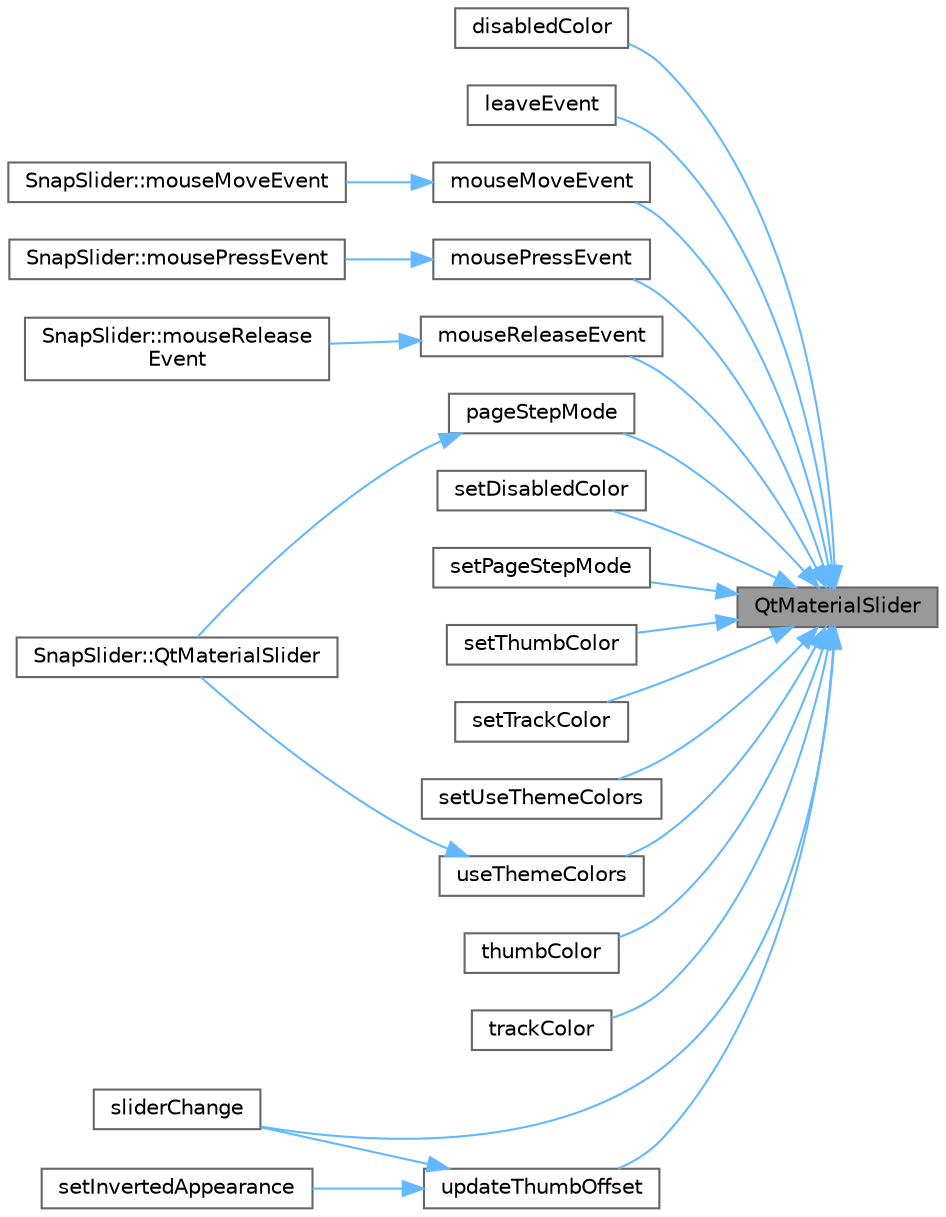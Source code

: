 digraph "QtMaterialSlider"
{
 // LATEX_PDF_SIZE
  bgcolor="transparent";
  edge [fontname=Helvetica,fontsize=10,labelfontname=Helvetica,labelfontsize=10];
  node [fontname=Helvetica,fontsize=10,shape=box,height=0.2,width=0.4];
  rankdir="RL";
  Node1 [id="Node000001",label="QtMaterialSlider",height=0.2,width=0.4,color="gray40", fillcolor="grey60", style="filled", fontcolor="black",tooltip="构造函数"];
  Node1 -> Node2 [id="edge1_Node000001_Node000002",dir="back",color="steelblue1",style="solid",tooltip=" "];
  Node2 [id="Node000002",label="disabledColor",height=0.2,width=0.4,color="grey40", fillcolor="white", style="filled",URL="$class_qt_material_slider.html#af32b9c22a974a412c0f71af51a7e7fb5",tooltip="获取禁用状态颜色"];
  Node1 -> Node3 [id="edge2_Node000001_Node000003",dir="back",color="steelblue1",style="solid",tooltip=" "];
  Node3 [id="Node000003",label="leaveEvent",height=0.2,width=0.4,color="grey40", fillcolor="white", style="filled",URL="$class_qt_material_slider.html#a151107dacc9d04b1eec4f1b431e61c40",tooltip="鼠标离开事件"];
  Node1 -> Node4 [id="edge3_Node000001_Node000004",dir="back",color="steelblue1",style="solid",tooltip=" "];
  Node4 [id="Node000004",label="mouseMoveEvent",height=0.2,width=0.4,color="grey40", fillcolor="white", style="filled",URL="$class_qt_material_slider.html#a640ab8b18d41d6488344e10a825426ba",tooltip="鼠标移动事件"];
  Node4 -> Node5 [id="edge4_Node000004_Node000005",dir="back",color="steelblue1",style="solid",tooltip=" "];
  Node5 [id="Node000005",label="SnapSlider::mouseMoveEvent",height=0.2,width=0.4,color="grey40", fillcolor="white", style="filled",URL="$class_snap_slider.html#a4d538d95963e25c7a27250e441321d72",tooltip="鼠标移动事件"];
  Node1 -> Node6 [id="edge5_Node000001_Node000006",dir="back",color="steelblue1",style="solid",tooltip=" "];
  Node6 [id="Node000006",label="mousePressEvent",height=0.2,width=0.4,color="grey40", fillcolor="white", style="filled",URL="$class_qt_material_slider.html#ad42823c78fefc7a77bd5ce1d22e43a89",tooltip="鼠标按下事件"];
  Node6 -> Node7 [id="edge6_Node000006_Node000007",dir="back",color="steelblue1",style="solid",tooltip=" "];
  Node7 [id="Node000007",label="SnapSlider::mousePressEvent",height=0.2,width=0.4,color="grey40", fillcolor="white", style="filled",URL="$class_snap_slider.html#a7523c71b2bf60975302287ec8923f80e",tooltip="鼠标按下事件"];
  Node1 -> Node8 [id="edge7_Node000001_Node000008",dir="back",color="steelblue1",style="solid",tooltip=" "];
  Node8 [id="Node000008",label="mouseReleaseEvent",height=0.2,width=0.4,color="grey40", fillcolor="white", style="filled",URL="$class_qt_material_slider.html#a2af1ef690b0504bb681854d26146464c",tooltip="鼠标释放事件"];
  Node8 -> Node9 [id="edge8_Node000008_Node000009",dir="back",color="steelblue1",style="solid",tooltip=" "];
  Node9 [id="Node000009",label="SnapSlider::mouseRelease\lEvent",height=0.2,width=0.4,color="grey40", fillcolor="white", style="filled",URL="$class_snap_slider.html#a2de3e1806dc8e5d659fc1f35545a5b87",tooltip="鼠标释放事件"];
  Node1 -> Node10 [id="edge9_Node000001_Node000010",dir="back",color="steelblue1",style="solid",tooltip=" "];
  Node10 [id="Node000010",label="pageStepMode",height=0.2,width=0.4,color="grey40", fillcolor="white", style="filled",URL="$class_qt_material_slider.html#a6755c6d675bbb3ba9f6fa60db4f36786",tooltip="获取页面步进模式"];
  Node10 -> Node11 [id="edge10_Node000010_Node000011",dir="back",color="steelblue1",style="solid",tooltip=" "];
  Node11 [id="Node000011",label="SnapSlider::QtMaterialSlider",height=0.2,width=0.4,color="grey40", fillcolor="white", style="filled",URL="$class_snap_slider.html#aca4b3f4fc19f287254cfdc870bf82ead",tooltip="构造函数"];
  Node1 -> Node12 [id="edge11_Node000001_Node000012",dir="back",color="steelblue1",style="solid",tooltip=" "];
  Node12 [id="Node000012",label="setDisabledColor",height=0.2,width=0.4,color="grey40", fillcolor="white", style="filled",URL="$class_qt_material_slider.html#a9e602a8bafb2087f01c50b99901f7539",tooltip="设置禁用状态颜色"];
  Node1 -> Node13 [id="edge12_Node000001_Node000013",dir="back",color="steelblue1",style="solid",tooltip=" "];
  Node13 [id="Node000013",label="setPageStepMode",height=0.2,width=0.4,color="grey40", fillcolor="white", style="filled",URL="$class_qt_material_slider.html#af6907beb3c8db0b1148759f1b7540eae",tooltip="设置页面步进模式"];
  Node1 -> Node14 [id="edge13_Node000001_Node000014",dir="back",color="steelblue1",style="solid",tooltip=" "];
  Node14 [id="Node000014",label="setThumbColor",height=0.2,width=0.4,color="grey40", fillcolor="white", style="filled",URL="$class_qt_material_slider.html#a2b9e2c6696613f9e9aca5a40ea096918",tooltip="设置滑块颜色"];
  Node1 -> Node15 [id="edge14_Node000001_Node000015",dir="back",color="steelblue1",style="solid",tooltip=" "];
  Node15 [id="Node000015",label="setTrackColor",height=0.2,width=0.4,color="grey40", fillcolor="white", style="filled",URL="$class_qt_material_slider.html#a157fee591a9834f5a7a0245c65cac6ab",tooltip="设置轨道颜色"];
  Node1 -> Node16 [id="edge15_Node000001_Node000016",dir="back",color="steelblue1",style="solid",tooltip=" "];
  Node16 [id="Node000016",label="setUseThemeColors",height=0.2,width=0.4,color="grey40", fillcolor="white", style="filled",URL="$class_qt_material_slider.html#ac18ecdbb1119e3d1ce7ce2de14a7a480",tooltip="设置是否使用主题颜色"];
  Node1 -> Node17 [id="edge16_Node000001_Node000017",dir="back",color="steelblue1",style="solid",tooltip=" "];
  Node17 [id="Node000017",label="sliderChange",height=0.2,width=0.4,color="grey40", fillcolor="white", style="filled",URL="$class_qt_material_slider.html#a02f607a38780b689371ce743c5e9d109",tooltip="滑块变化处理"];
  Node1 -> Node18 [id="edge17_Node000001_Node000018",dir="back",color="steelblue1",style="solid",tooltip=" "];
  Node18 [id="Node000018",label="thumbColor",height=0.2,width=0.4,color="grey40", fillcolor="white", style="filled",URL="$class_qt_material_slider.html#a26e4265e186476a9a29beed5295fc03b",tooltip="获取滑块颜色"];
  Node1 -> Node19 [id="edge18_Node000001_Node000019",dir="back",color="steelblue1",style="solid",tooltip=" "];
  Node19 [id="Node000019",label="trackColor",height=0.2,width=0.4,color="grey40", fillcolor="white", style="filled",URL="$class_qt_material_slider.html#ad7a6ec0e1f9fb4c75aa4ad83495e9490",tooltip="获取轨道颜色"];
  Node1 -> Node20 [id="edge19_Node000001_Node000020",dir="back",color="steelblue1",style="solid",tooltip=" "];
  Node20 [id="Node000020",label="updateThumbOffset",height=0.2,width=0.4,color="grey40", fillcolor="white", style="filled",URL="$class_qt_material_slider.html#a6e0f6973b0542076789befbff6a42cc9",tooltip="更新滑块偏移"];
  Node20 -> Node21 [id="edge20_Node000020_Node000021",dir="back",color="steelblue1",style="solid",tooltip=" "];
  Node21 [id="Node000021",label="setInvertedAppearance",height=0.2,width=0.4,color="grey40", fillcolor="white", style="filled",URL="$class_qt_material_slider.html#a908b8712c9a7e277e2b06bc448e54b25",tooltip="设置反向外观"];
  Node20 -> Node17 [id="edge21_Node000020_Node000017",dir="back",color="steelblue1",style="solid",tooltip=" "];
  Node1 -> Node22 [id="edge22_Node000001_Node000022",dir="back",color="steelblue1",style="solid",tooltip=" "];
  Node22 [id="Node000022",label="useThemeColors",height=0.2,width=0.4,color="grey40", fillcolor="white", style="filled",URL="$class_qt_material_slider.html#ad7b84e79d6f30f98abd019b886d8a2b5",tooltip="获取是否使用主题颜色"];
  Node22 -> Node11 [id="edge23_Node000022_Node000011",dir="back",color="steelblue1",style="solid",tooltip=" "];
}
